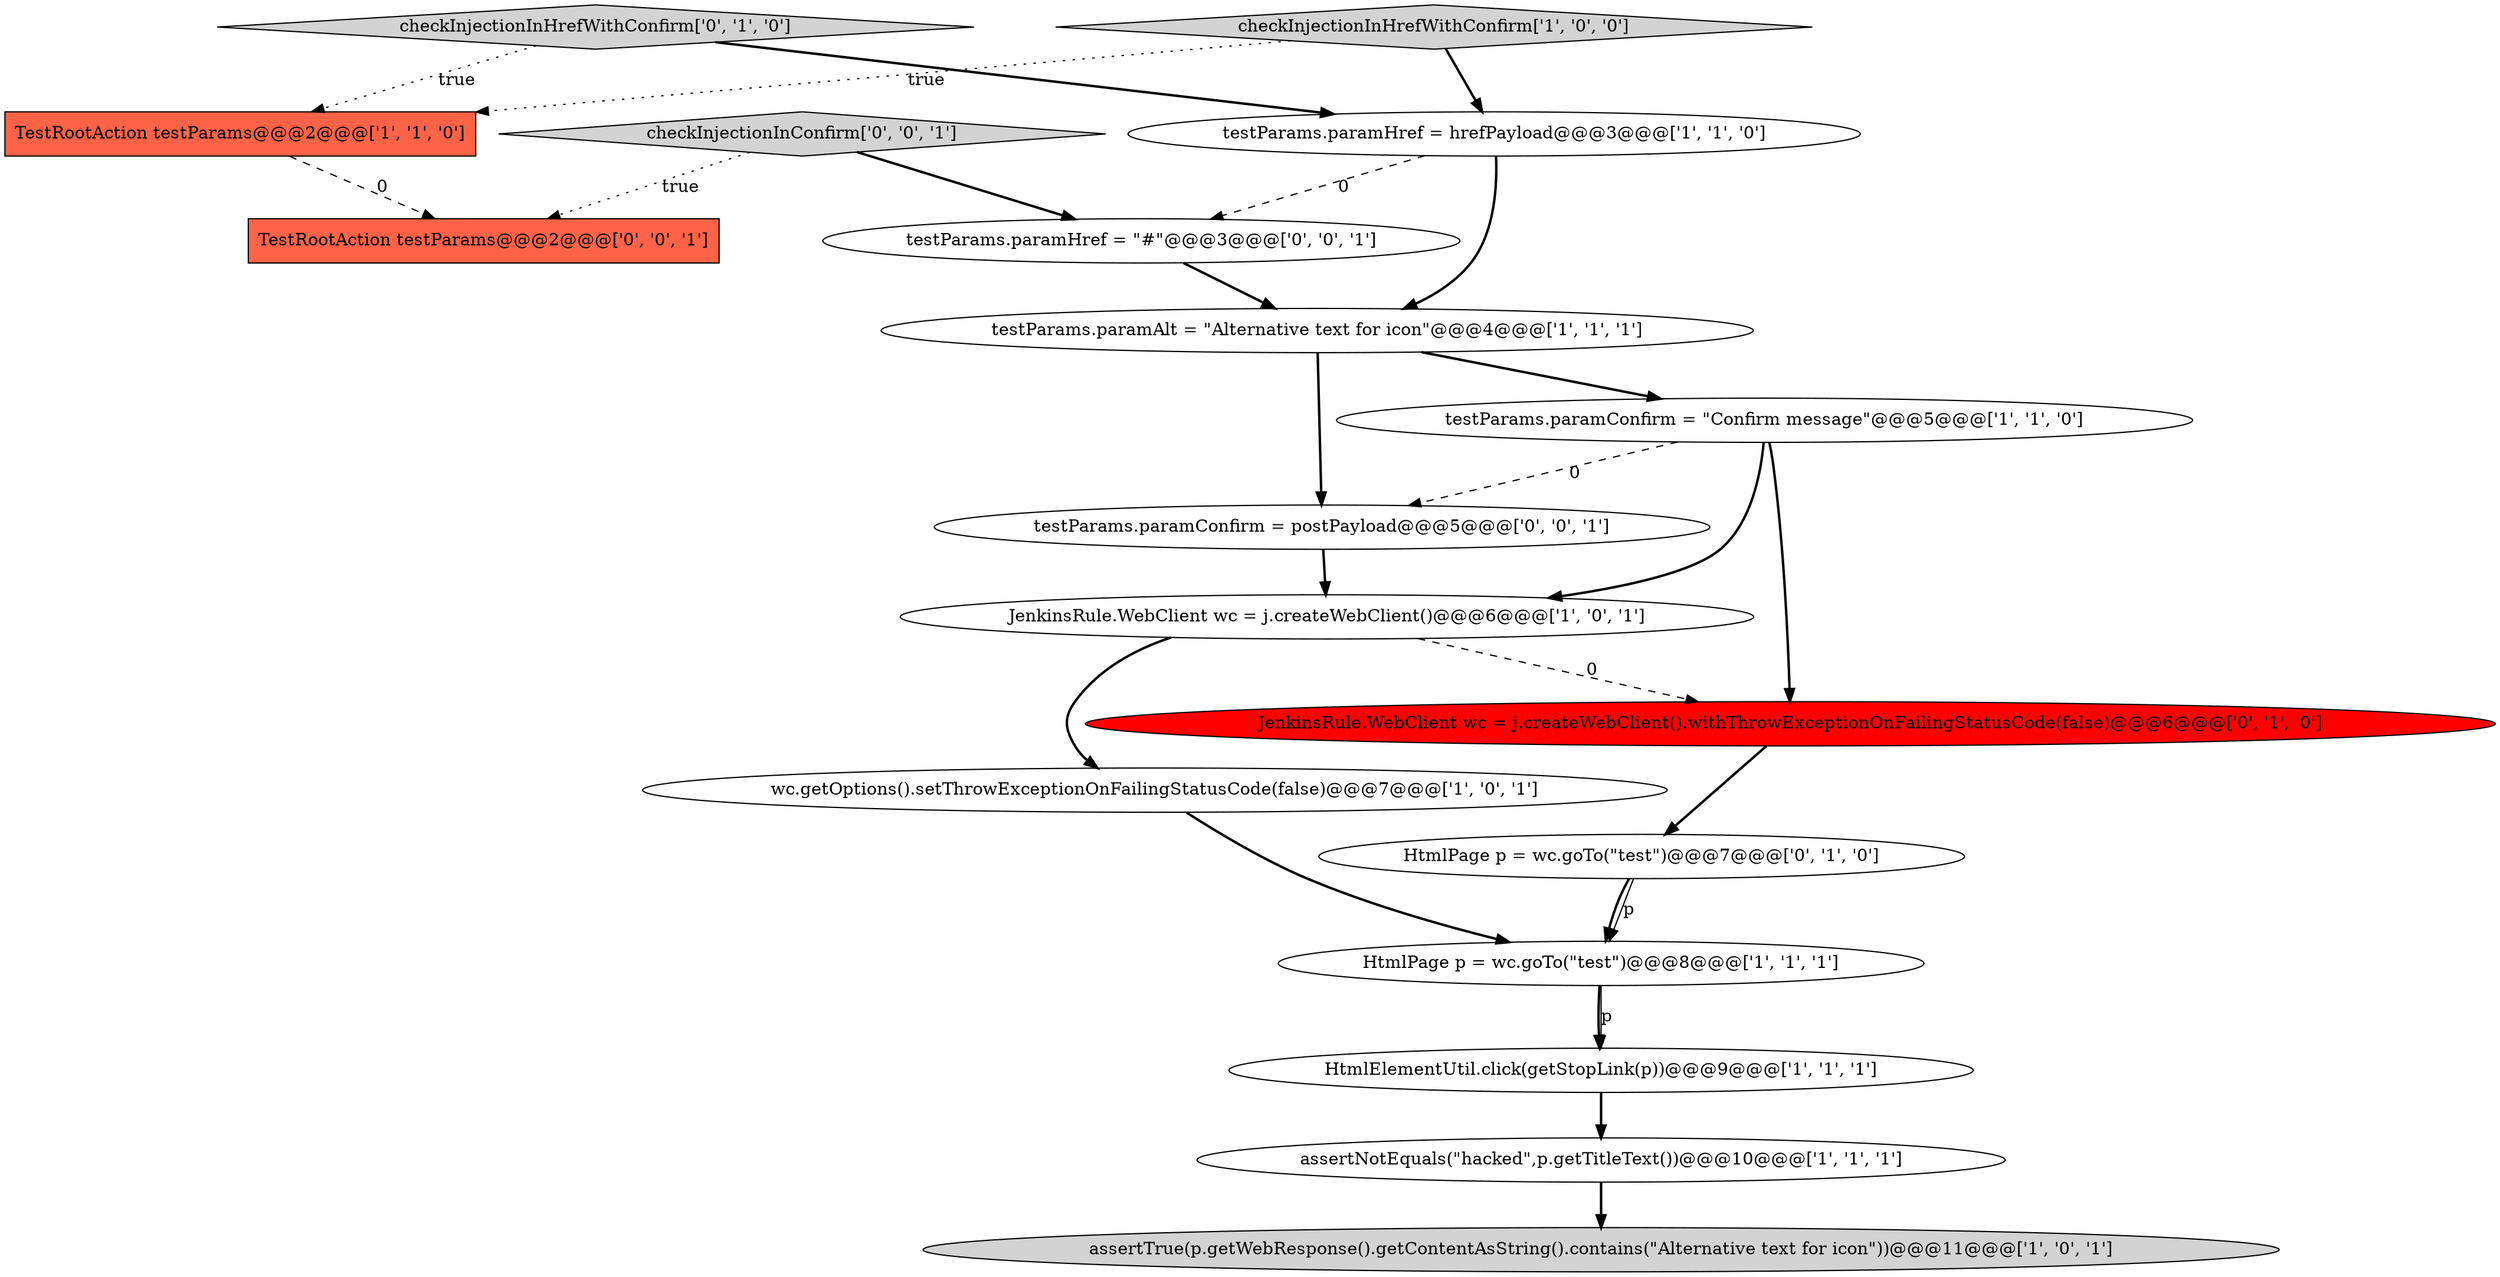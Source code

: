 digraph {
6 [style = filled, label = "JenkinsRule.WebClient wc = j.createWebClient()@@@6@@@['1', '0', '1']", fillcolor = white, shape = ellipse image = "AAA0AAABBB1BBB"];
11 [style = filled, label = "JenkinsRule.WebClient wc = j.createWebClient().withThrowExceptionOnFailingStatusCode(false)@@@6@@@['0', '1', '0']", fillcolor = red, shape = ellipse image = "AAA1AAABBB2BBB"];
12 [style = filled, label = "HtmlPage p = wc.goTo(\"test\")@@@7@@@['0', '1', '0']", fillcolor = white, shape = ellipse image = "AAA0AAABBB2BBB"];
4 [style = filled, label = "TestRootAction testParams@@@2@@@['1', '1', '0']", fillcolor = tomato, shape = box image = "AAA0AAABBB1BBB"];
13 [style = filled, label = "checkInjectionInHrefWithConfirm['0', '1', '0']", fillcolor = lightgray, shape = diamond image = "AAA0AAABBB2BBB"];
15 [style = filled, label = "TestRootAction testParams@@@2@@@['0', '0', '1']", fillcolor = tomato, shape = box image = "AAA0AAABBB3BBB"];
1 [style = filled, label = "assertTrue(p.getWebResponse().getContentAsString().contains(\"Alternative text for icon\"))@@@11@@@['1', '0', '1']", fillcolor = lightgray, shape = ellipse image = "AAA0AAABBB1BBB"];
0 [style = filled, label = "wc.getOptions().setThrowExceptionOnFailingStatusCode(false)@@@7@@@['1', '0', '1']", fillcolor = white, shape = ellipse image = "AAA0AAABBB1BBB"];
8 [style = filled, label = "checkInjectionInHrefWithConfirm['1', '0', '0']", fillcolor = lightgray, shape = diamond image = "AAA0AAABBB1BBB"];
17 [style = filled, label = "checkInjectionInConfirm['0', '0', '1']", fillcolor = lightgray, shape = diamond image = "AAA0AAABBB3BBB"];
2 [style = filled, label = "testParams.paramAlt = \"Alternative text for icon\"@@@4@@@['1', '1', '1']", fillcolor = white, shape = ellipse image = "AAA0AAABBB1BBB"];
14 [style = filled, label = "testParams.paramHref = \"#\"@@@3@@@['0', '0', '1']", fillcolor = white, shape = ellipse image = "AAA0AAABBB3BBB"];
5 [style = filled, label = "testParams.paramHref = hrefPayload@@@3@@@['1', '1', '0']", fillcolor = white, shape = ellipse image = "AAA0AAABBB1BBB"];
3 [style = filled, label = "HtmlPage p = wc.goTo(\"test\")@@@8@@@['1', '1', '1']", fillcolor = white, shape = ellipse image = "AAA0AAABBB1BBB"];
16 [style = filled, label = "testParams.paramConfirm = postPayload@@@5@@@['0', '0', '1']", fillcolor = white, shape = ellipse image = "AAA0AAABBB3BBB"];
10 [style = filled, label = "HtmlElementUtil.click(getStopLink(p))@@@9@@@['1', '1', '1']", fillcolor = white, shape = ellipse image = "AAA0AAABBB1BBB"];
7 [style = filled, label = "assertNotEquals(\"hacked\",p.getTitleText())@@@10@@@['1', '1', '1']", fillcolor = white, shape = ellipse image = "AAA0AAABBB1BBB"];
9 [style = filled, label = "testParams.paramConfirm = \"Confirm message\"@@@5@@@['1', '1', '0']", fillcolor = white, shape = ellipse image = "AAA0AAABBB1BBB"];
0->3 [style = bold, label=""];
9->16 [style = dashed, label="0"];
5->14 [style = dashed, label="0"];
7->1 [style = bold, label=""];
9->11 [style = bold, label=""];
16->6 [style = bold, label=""];
6->11 [style = dashed, label="0"];
11->12 [style = bold, label=""];
6->0 [style = bold, label=""];
2->9 [style = bold, label=""];
10->7 [style = bold, label=""];
8->4 [style = dotted, label="true"];
9->6 [style = bold, label=""];
3->10 [style = bold, label=""];
5->2 [style = bold, label=""];
17->15 [style = dotted, label="true"];
12->3 [style = solid, label="p"];
8->5 [style = bold, label=""];
17->14 [style = bold, label=""];
4->15 [style = dashed, label="0"];
3->10 [style = solid, label="p"];
13->5 [style = bold, label=""];
14->2 [style = bold, label=""];
12->3 [style = bold, label=""];
13->4 [style = dotted, label="true"];
2->16 [style = bold, label=""];
}
